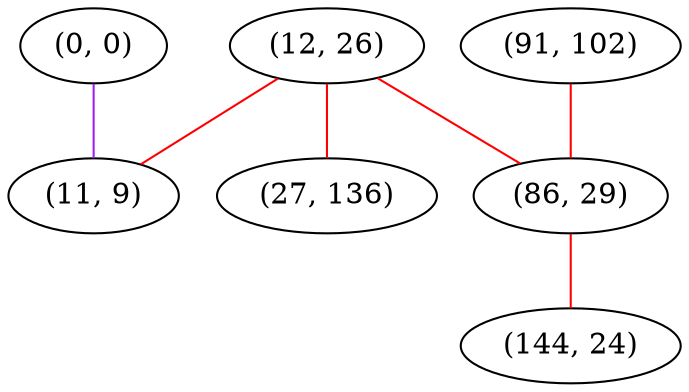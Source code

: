 graph "" {
"(0, 0)";
"(12, 26)";
"(11, 9)";
"(91, 102)";
"(86, 29)";
"(27, 136)";
"(144, 24)";
"(0, 0)" -- "(11, 9)"  [color=purple, key=0, weight=4];
"(12, 26)" -- "(27, 136)"  [color=red, key=0, weight=1];
"(12, 26)" -- "(11, 9)"  [color=red, key=0, weight=1];
"(12, 26)" -- "(86, 29)"  [color=red, key=0, weight=1];
"(91, 102)" -- "(86, 29)"  [color=red, key=0, weight=1];
"(86, 29)" -- "(144, 24)"  [color=red, key=0, weight=1];
}

